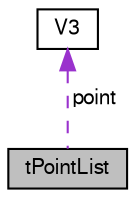 digraph "tPointList"
{
 // LATEX_PDF_SIZE
  bgcolor="transparent";
  edge [fontname="FreeSans",fontsize="10",labelfontname="FreeSans",labelfontsize="10"];
  node [fontname="FreeSans",fontsize="10",shape=record];
  Node1 [label="tPointList",height=0.2,width=0.4,color="black", fillcolor="grey75", style="filled", fontcolor="black",tooltip="List of 3D points."];
  Node2 -> Node1 [dir="back",color="darkorchid3",fontsize="10",style="dashed",label=" point" ,fontname="FreeSans"];
  Node2 [label="V3",height=0.2,width=0.4,color="black",URL="$a01436.html",tooltip=" "];
}
